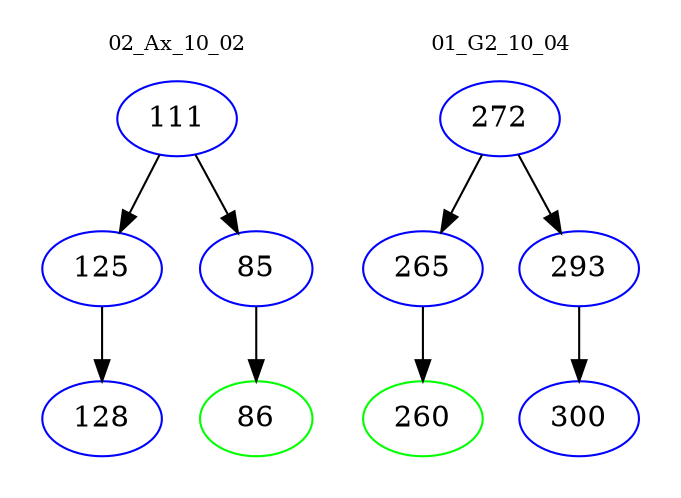 digraph{
subgraph cluster_0 {
color = white
label = "02_Ax_10_02";
fontsize=10;
T0_111 [label="111", color="blue"]
T0_111 -> T0_125 [color="black"]
T0_125 [label="125", color="blue"]
T0_125 -> T0_128 [color="black"]
T0_128 [label="128", color="blue"]
T0_111 -> T0_85 [color="black"]
T0_85 [label="85", color="blue"]
T0_85 -> T0_86 [color="black"]
T0_86 [label="86", color="green"]
}
subgraph cluster_1 {
color = white
label = "01_G2_10_04";
fontsize=10;
T1_272 [label="272", color="blue"]
T1_272 -> T1_265 [color="black"]
T1_265 [label="265", color="blue"]
T1_265 -> T1_260 [color="black"]
T1_260 [label="260", color="green"]
T1_272 -> T1_293 [color="black"]
T1_293 [label="293", color="blue"]
T1_293 -> T1_300 [color="black"]
T1_300 [label="300", color="blue"]
}
}
